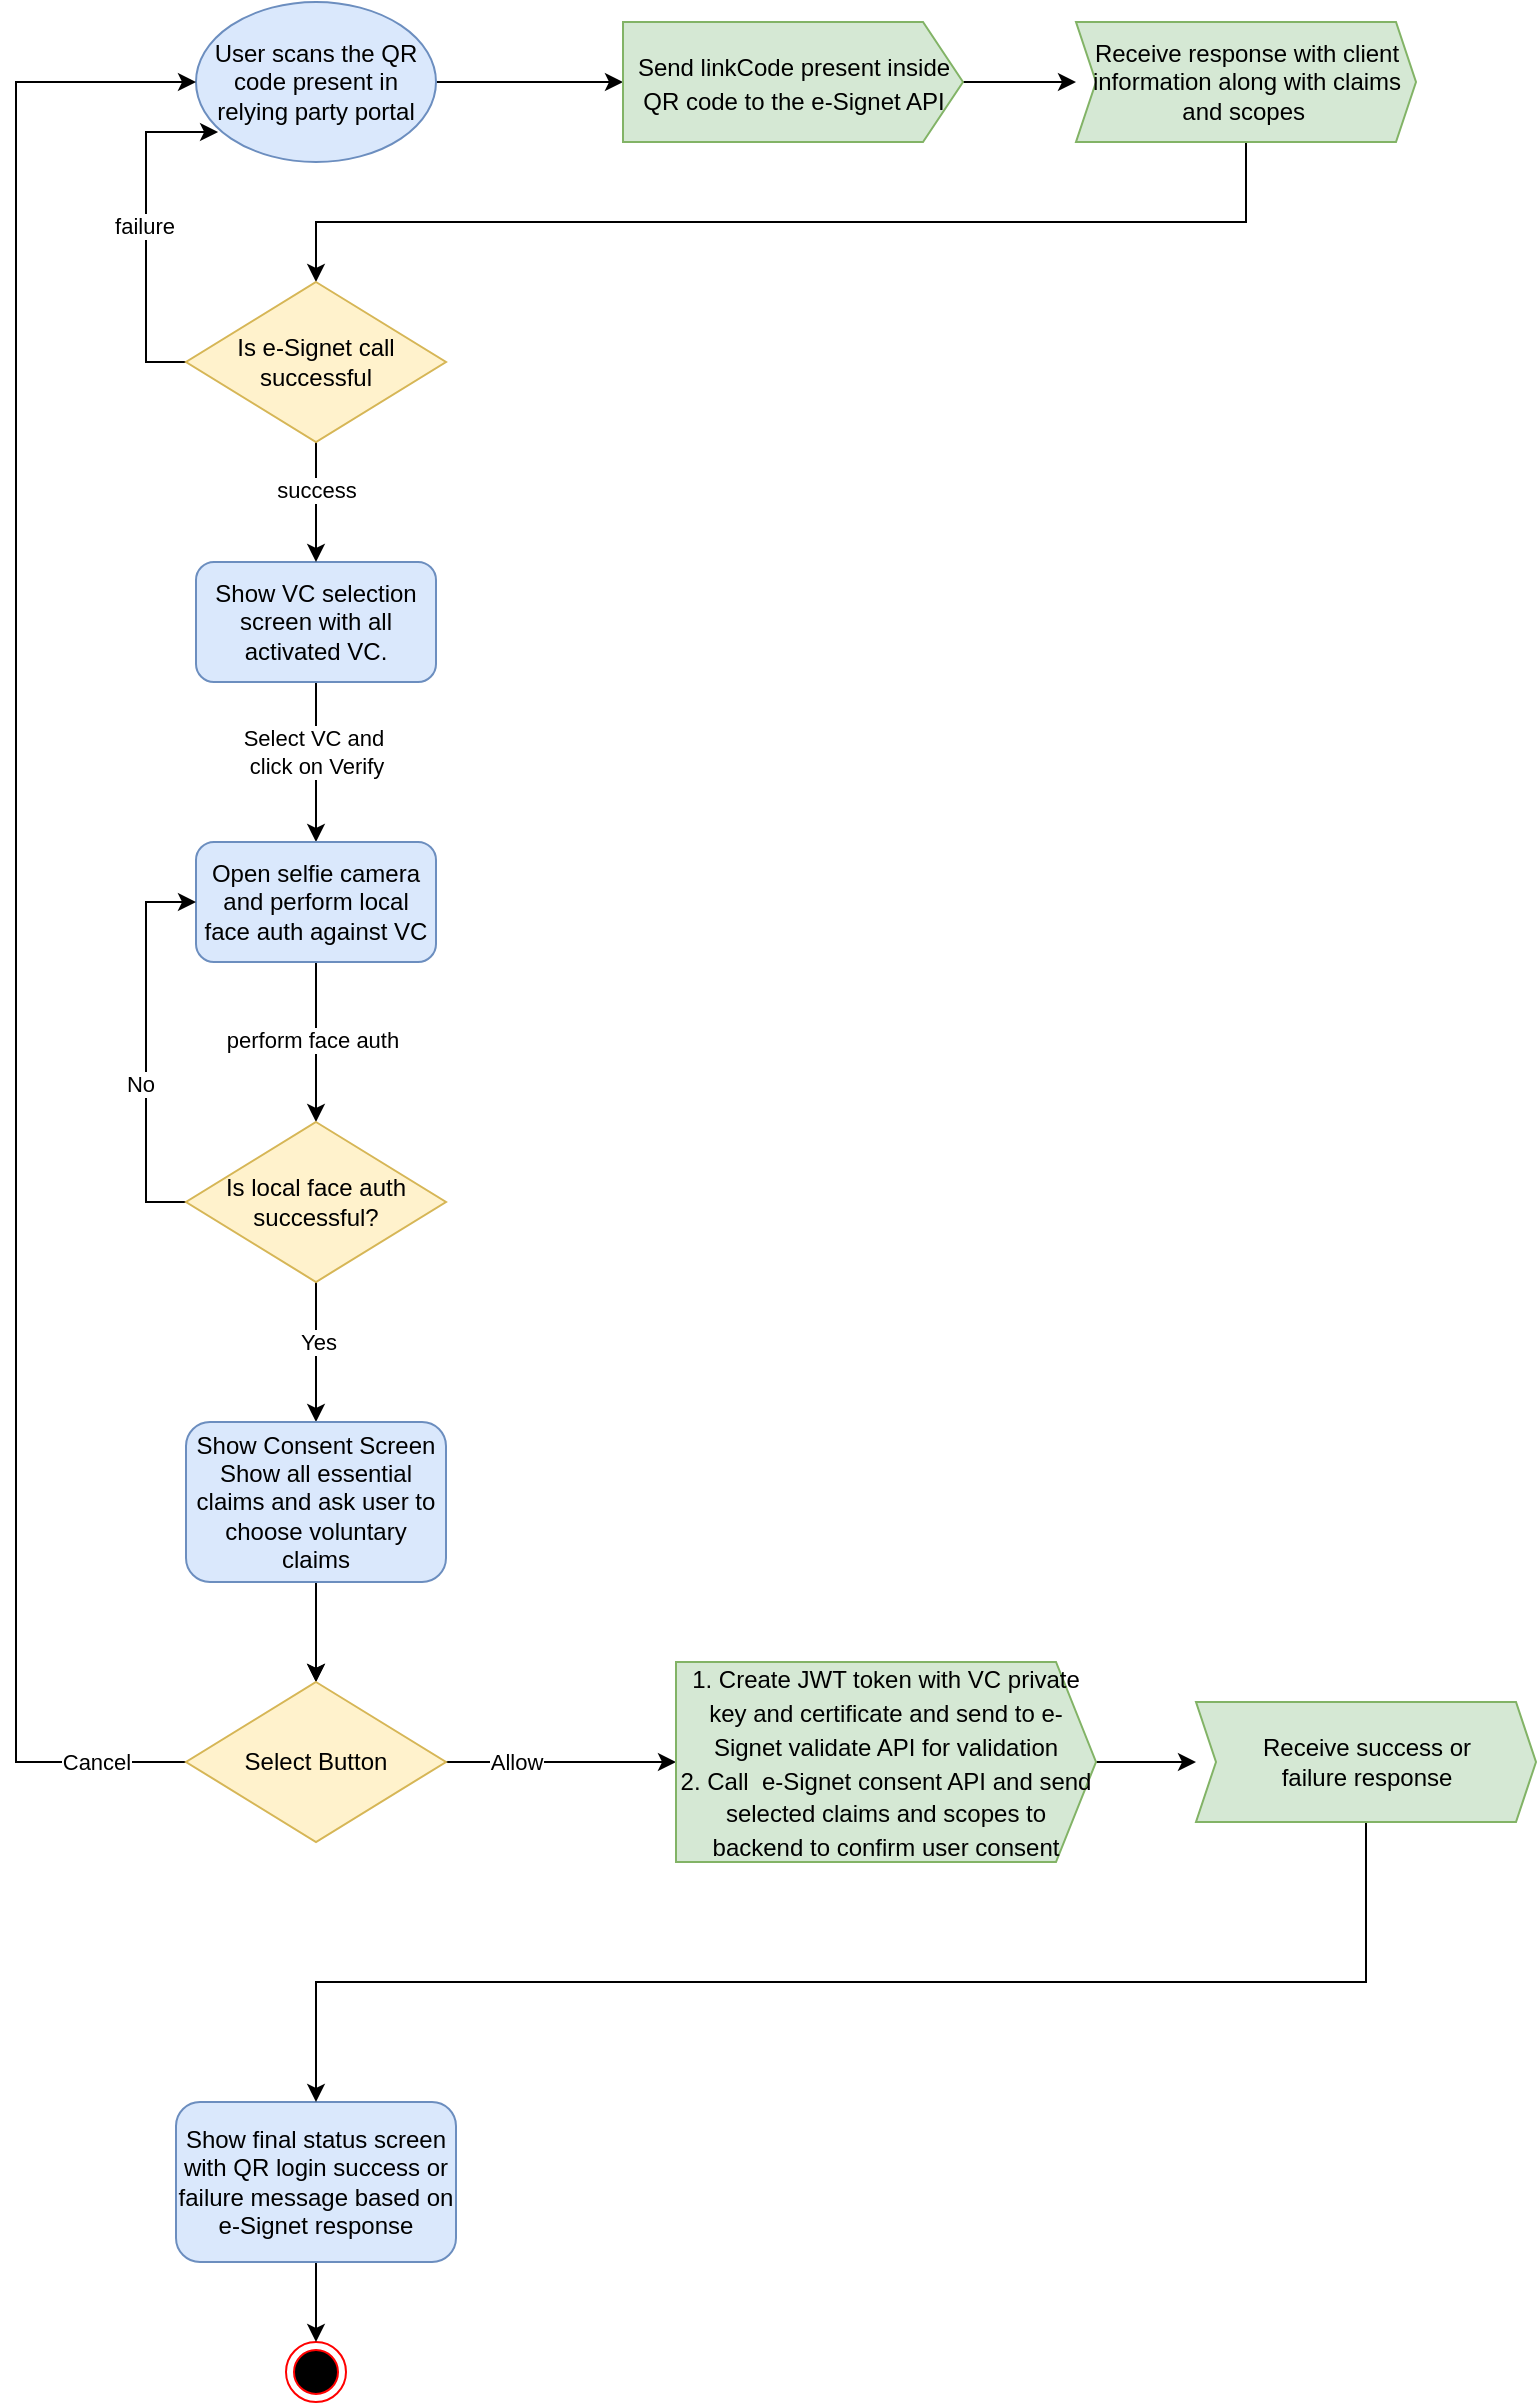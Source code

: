 <mxfile version="21.1.2" type="device">
  <diagram name="Page-1" id="93VnuNxYh2gsQvyITQv-">
    <mxGraphModel dx="1811" dy="589" grid="1" gridSize="10" guides="1" tooltips="1" connect="1" arrows="1" fold="1" page="1" pageScale="1" pageWidth="827" pageHeight="1169" math="0" shadow="0">
      <root>
        <mxCell id="0" />
        <mxCell id="1" parent="0" />
        <mxCell id="WAZ4GPwKuYtBpsJgTXGQ-4" value="" style="edgeStyle=orthogonalEdgeStyle;rounded=0;orthogonalLoop=1;jettySize=auto;html=1;" edge="1" parent="1" source="Qxa5S_glfbw3jdkzJXX0-1" target="WAZ4GPwKuYtBpsJgTXGQ-2">
          <mxGeometry relative="1" as="geometry" />
        </mxCell>
        <mxCell id="Qxa5S_glfbw3jdkzJXX0-1" value="User scans the QR code present in relying party portal" style="ellipse;whiteSpace=wrap;html=1;fillColor=#dae8fc;strokeColor=#6c8ebf;" parent="1" vertex="1">
          <mxGeometry x="30" y="210" width="120" height="80" as="geometry" />
        </mxCell>
        <mxCell id="1QkmKIXsnP00DaD5SYNQ-26" value="" style="ellipse;html=1;shape=endState;fillColor=#000000;strokeColor=#ff0000;" parent="1" vertex="1">
          <mxGeometry x="75" y="1380" width="30" height="30" as="geometry" />
        </mxCell>
        <mxCell id="WAZ4GPwKuYtBpsJgTXGQ-13" value="" style="edgeStyle=orthogonalEdgeStyle;rounded=0;orthogonalLoop=1;jettySize=auto;html=1;" edge="1" parent="1" source="qRXAyHgxc0ocoIdJP8oU-1" target="WAZ4GPwKuYtBpsJgTXGQ-12">
          <mxGeometry relative="1" as="geometry" />
        </mxCell>
        <mxCell id="WAZ4GPwKuYtBpsJgTXGQ-14" value="Select VC and&amp;nbsp;&lt;br&gt;click on Verify" style="edgeLabel;html=1;align=center;verticalAlign=middle;resizable=0;points=[];" vertex="1" connectable="0" parent="WAZ4GPwKuYtBpsJgTXGQ-13">
          <mxGeometry x="-0.362" y="-2" relative="1" as="geometry">
            <mxPoint x="2" y="9" as="offset" />
          </mxGeometry>
        </mxCell>
        <mxCell id="qRXAyHgxc0ocoIdJP8oU-1" value="Show VC selection screen with all activated VC." style="rounded=1;whiteSpace=wrap;html=1;fillColor=#dae8fc;strokeColor=#6c8ebf;" parent="1" vertex="1">
          <mxGeometry x="30" y="490" width="120" height="60" as="geometry" />
        </mxCell>
        <mxCell id="WAZ4GPwKuYtBpsJgTXGQ-5" value="" style="edgeStyle=orthogonalEdgeStyle;rounded=0;orthogonalLoop=1;jettySize=auto;html=1;" edge="1" parent="1" source="WAZ4GPwKuYtBpsJgTXGQ-2" target="WAZ4GPwKuYtBpsJgTXGQ-3">
          <mxGeometry relative="1" as="geometry" />
        </mxCell>
        <mxCell id="WAZ4GPwKuYtBpsJgTXGQ-2" value="&lt;font style=&quot;font-size: 12px;&quot;&gt;Send linkCode present inside QR code to the e-Signet API&lt;br&gt;&lt;/font&gt;" style="html=1;shape=mxgraph.infographic.ribbonSimple;notch1=0;notch2=20;align=center;verticalAlign=middle;fontSize=14;fontStyle=0;whiteSpace=wrap;fillColor=#d5e8d4;strokeColor=#82b366;" vertex="1" parent="1">
          <mxGeometry x="243.5" y="220" width="170" height="60" as="geometry" />
        </mxCell>
        <mxCell id="WAZ4GPwKuYtBpsJgTXGQ-7" style="edgeStyle=orthogonalEdgeStyle;rounded=0;orthogonalLoop=1;jettySize=auto;html=1;" edge="1" parent="1" source="WAZ4GPwKuYtBpsJgTXGQ-3" target="WAZ4GPwKuYtBpsJgTXGQ-6">
          <mxGeometry relative="1" as="geometry">
            <Array as="points">
              <mxPoint x="555" y="320" />
              <mxPoint x="90" y="320" />
            </Array>
          </mxGeometry>
        </mxCell>
        <mxCell id="WAZ4GPwKuYtBpsJgTXGQ-3" value="Receive response with client&lt;br&gt;information along with claims&lt;br&gt;and scopes&amp;nbsp;" style="html=1;shadow=0;dashed=0;align=center;verticalAlign=middle;shape=mxgraph.arrows2.arrow;dy=0;dx=10;notch=10;fillColor=#d5e8d4;strokeColor=#82b366;" vertex="1" parent="1">
          <mxGeometry x="470" y="220" width="170" height="60" as="geometry" />
        </mxCell>
        <mxCell id="WAZ4GPwKuYtBpsJgTXGQ-8" style="edgeStyle=orthogonalEdgeStyle;rounded=0;orthogonalLoop=1;jettySize=auto;html=1;entryX=0.092;entryY=0.813;entryDx=0;entryDy=0;exitX=0;exitY=0.5;exitDx=0;exitDy=0;entryPerimeter=0;" edge="1" parent="1" source="WAZ4GPwKuYtBpsJgTXGQ-6" target="Qxa5S_glfbw3jdkzJXX0-1">
          <mxGeometry relative="1" as="geometry">
            <Array as="points">
              <mxPoint x="5" y="390" />
              <mxPoint x="5" y="275" />
            </Array>
          </mxGeometry>
        </mxCell>
        <mxCell id="WAZ4GPwKuYtBpsJgTXGQ-11" value="failure" style="edgeLabel;html=1;align=center;verticalAlign=middle;resizable=0;points=[];" vertex="1" connectable="0" parent="WAZ4GPwKuYtBpsJgTXGQ-8">
          <mxGeometry x="0.032" y="1" relative="1" as="geometry">
            <mxPoint as="offset" />
          </mxGeometry>
        </mxCell>
        <mxCell id="WAZ4GPwKuYtBpsJgTXGQ-9" value="" style="edgeStyle=orthogonalEdgeStyle;rounded=0;orthogonalLoop=1;jettySize=auto;html=1;" edge="1" parent="1" source="WAZ4GPwKuYtBpsJgTXGQ-6" target="qRXAyHgxc0ocoIdJP8oU-1">
          <mxGeometry relative="1" as="geometry" />
        </mxCell>
        <mxCell id="WAZ4GPwKuYtBpsJgTXGQ-10" value="success" style="edgeLabel;html=1;align=center;verticalAlign=middle;resizable=0;points=[];" vertex="1" connectable="0" parent="WAZ4GPwKuYtBpsJgTXGQ-9">
          <mxGeometry x="-0.225" relative="1" as="geometry">
            <mxPoint as="offset" />
          </mxGeometry>
        </mxCell>
        <mxCell id="WAZ4GPwKuYtBpsJgTXGQ-6" value="Is e-Signet call successful" style="rhombus;whiteSpace=wrap;html=1;fillColor=#fff2cc;strokeColor=#d6b656;" vertex="1" parent="1">
          <mxGeometry x="25" y="350" width="130" height="80" as="geometry" />
        </mxCell>
        <mxCell id="WAZ4GPwKuYtBpsJgTXGQ-19" value="" style="edgeStyle=orthogonalEdgeStyle;rounded=0;orthogonalLoop=1;jettySize=auto;html=1;" edge="1" parent="1" source="WAZ4GPwKuYtBpsJgTXGQ-12" target="WAZ4GPwKuYtBpsJgTXGQ-15">
          <mxGeometry relative="1" as="geometry" />
        </mxCell>
        <mxCell id="WAZ4GPwKuYtBpsJgTXGQ-20" value="perform face auth" style="edgeLabel;html=1;align=center;verticalAlign=middle;resizable=0;points=[];" vertex="1" connectable="0" parent="WAZ4GPwKuYtBpsJgTXGQ-19">
          <mxGeometry x="-0.033" y="-2" relative="1" as="geometry">
            <mxPoint as="offset" />
          </mxGeometry>
        </mxCell>
        <mxCell id="WAZ4GPwKuYtBpsJgTXGQ-12" value="Open selfie camera and perform local face auth against VC" style="rounded=1;whiteSpace=wrap;html=1;fillColor=#dae8fc;strokeColor=#6c8ebf;" vertex="1" parent="1">
          <mxGeometry x="30" y="630" width="120" height="60" as="geometry" />
        </mxCell>
        <mxCell id="WAZ4GPwKuYtBpsJgTXGQ-17" style="edgeStyle=orthogonalEdgeStyle;rounded=0;orthogonalLoop=1;jettySize=auto;html=1;entryX=0;entryY=0.5;entryDx=0;entryDy=0;exitX=0;exitY=0.5;exitDx=0;exitDy=0;" edge="1" parent="1" source="WAZ4GPwKuYtBpsJgTXGQ-15" target="WAZ4GPwKuYtBpsJgTXGQ-12">
          <mxGeometry relative="1" as="geometry" />
        </mxCell>
        <mxCell id="WAZ4GPwKuYtBpsJgTXGQ-18" value="No" style="edgeLabel;html=1;align=center;verticalAlign=middle;resizable=0;points=[];" vertex="1" connectable="0" parent="WAZ4GPwKuYtBpsJgTXGQ-17">
          <mxGeometry x="-0.189" y="3" relative="1" as="geometry">
            <mxPoint as="offset" />
          </mxGeometry>
        </mxCell>
        <mxCell id="WAZ4GPwKuYtBpsJgTXGQ-22" value="" style="edgeStyle=orthogonalEdgeStyle;rounded=0;orthogonalLoop=1;jettySize=auto;html=1;" edge="1" parent="1" source="WAZ4GPwKuYtBpsJgTXGQ-15" target="WAZ4GPwKuYtBpsJgTXGQ-21">
          <mxGeometry relative="1" as="geometry" />
        </mxCell>
        <mxCell id="WAZ4GPwKuYtBpsJgTXGQ-23" value="Yes" style="edgeLabel;html=1;align=center;verticalAlign=middle;resizable=0;points=[];" vertex="1" connectable="0" parent="WAZ4GPwKuYtBpsJgTXGQ-22">
          <mxGeometry x="-0.143" y="1" relative="1" as="geometry">
            <mxPoint as="offset" />
          </mxGeometry>
        </mxCell>
        <mxCell id="WAZ4GPwKuYtBpsJgTXGQ-15" value="Is local face auth successful?" style="rhombus;whiteSpace=wrap;html=1;fillColor=#fff2cc;strokeColor=#d6b656;" vertex="1" parent="1">
          <mxGeometry x="25" y="770" width="130" height="80" as="geometry" />
        </mxCell>
        <mxCell id="WAZ4GPwKuYtBpsJgTXGQ-37" value="" style="edgeStyle=orthogonalEdgeStyle;rounded=0;orthogonalLoop=1;jettySize=auto;html=1;" edge="1" parent="1" source="WAZ4GPwKuYtBpsJgTXGQ-21" target="WAZ4GPwKuYtBpsJgTXGQ-24">
          <mxGeometry relative="1" as="geometry" />
        </mxCell>
        <mxCell id="WAZ4GPwKuYtBpsJgTXGQ-39" value="" style="edgeStyle=orthogonalEdgeStyle;rounded=0;orthogonalLoop=1;jettySize=auto;html=1;" edge="1" parent="1" source="WAZ4GPwKuYtBpsJgTXGQ-21" target="WAZ4GPwKuYtBpsJgTXGQ-24">
          <mxGeometry relative="1" as="geometry" />
        </mxCell>
        <mxCell id="WAZ4GPwKuYtBpsJgTXGQ-21" value="Show Consent Screen&lt;br&gt;Show all essential claims and ask user to choose voluntary claims" style="rounded=1;whiteSpace=wrap;html=1;fillColor=#dae8fc;strokeColor=#6c8ebf;" vertex="1" parent="1">
          <mxGeometry x="25" y="920" width="130" height="80" as="geometry" />
        </mxCell>
        <mxCell id="WAZ4GPwKuYtBpsJgTXGQ-25" style="edgeStyle=orthogonalEdgeStyle;rounded=0;orthogonalLoop=1;jettySize=auto;html=1;entryX=0;entryY=0.5;entryDx=0;entryDy=0;exitX=0;exitY=0.5;exitDx=0;exitDy=0;" edge="1" parent="1" source="WAZ4GPwKuYtBpsJgTXGQ-24" target="Qxa5S_glfbw3jdkzJXX0-1">
          <mxGeometry relative="1" as="geometry">
            <mxPoint x="-100" y="250" as="targetPoint" />
            <Array as="points">
              <mxPoint x="-60" y="1090" />
              <mxPoint x="-60" y="250" />
            </Array>
          </mxGeometry>
        </mxCell>
        <mxCell id="WAZ4GPwKuYtBpsJgTXGQ-27" value="Cancel" style="edgeLabel;html=1;align=center;verticalAlign=middle;resizable=0;points=[];" vertex="1" connectable="0" parent="WAZ4GPwKuYtBpsJgTXGQ-25">
          <mxGeometry x="-0.874" y="1" relative="1" as="geometry">
            <mxPoint x="19" y="-1" as="offset" />
          </mxGeometry>
        </mxCell>
        <mxCell id="WAZ4GPwKuYtBpsJgTXGQ-33" value="" style="edgeStyle=orthogonalEdgeStyle;rounded=0;orthogonalLoop=1;jettySize=auto;html=1;" edge="1" parent="1" source="WAZ4GPwKuYtBpsJgTXGQ-24" target="WAZ4GPwKuYtBpsJgTXGQ-31">
          <mxGeometry relative="1" as="geometry" />
        </mxCell>
        <mxCell id="WAZ4GPwKuYtBpsJgTXGQ-34" value="Allow" style="edgeLabel;html=1;align=center;verticalAlign=middle;resizable=0;points=[];" vertex="1" connectable="0" parent="WAZ4GPwKuYtBpsJgTXGQ-33">
          <mxGeometry x="-0.687" relative="1" as="geometry">
            <mxPoint x="17" as="offset" />
          </mxGeometry>
        </mxCell>
        <mxCell id="WAZ4GPwKuYtBpsJgTXGQ-24" value="Select Button" style="rhombus;whiteSpace=wrap;html=1;fillColor=#fff2cc;strokeColor=#d6b656;" vertex="1" parent="1">
          <mxGeometry x="25" y="1050" width="130" height="80" as="geometry" />
        </mxCell>
        <mxCell id="WAZ4GPwKuYtBpsJgTXGQ-36" value="" style="edgeStyle=orthogonalEdgeStyle;rounded=0;orthogonalLoop=1;jettySize=auto;html=1;" edge="1" parent="1" source="WAZ4GPwKuYtBpsJgTXGQ-28" target="1QkmKIXsnP00DaD5SYNQ-26">
          <mxGeometry relative="1" as="geometry" />
        </mxCell>
        <mxCell id="WAZ4GPwKuYtBpsJgTXGQ-28" value="Show final status screen with QR login success or failure message based on e-Signet response" style="rounded=1;whiteSpace=wrap;html=1;fillColor=#dae8fc;strokeColor=#6c8ebf;" vertex="1" parent="1">
          <mxGeometry x="20" y="1260" width="140" height="80" as="geometry" />
        </mxCell>
        <mxCell id="WAZ4GPwKuYtBpsJgTXGQ-30" value="" style="edgeStyle=orthogonalEdgeStyle;rounded=0;orthogonalLoop=1;jettySize=auto;html=1;" edge="1" parent="1" source="WAZ4GPwKuYtBpsJgTXGQ-31" target="WAZ4GPwKuYtBpsJgTXGQ-32">
          <mxGeometry relative="1" as="geometry" />
        </mxCell>
        <mxCell id="WAZ4GPwKuYtBpsJgTXGQ-31" value="&lt;font style=&quot;font-size: 12px;&quot;&gt;1. Create JWT token with VC private key and certificate and send to e-Signet validate API for validation&lt;br&gt;2. Call&amp;nbsp;&amp;nbsp;e-Signet consent API&amp;nbsp;and send selected claims and scopes to backend to confirm user consent&lt;br&gt;&lt;/font&gt;" style="html=1;shape=mxgraph.infographic.ribbonSimple;notch1=0;notch2=20;align=center;verticalAlign=middle;fontSize=14;fontStyle=0;whiteSpace=wrap;fillColor=#d5e8d4;strokeColor=#82b366;" vertex="1" parent="1">
          <mxGeometry x="270" y="1040" width="210" height="100" as="geometry" />
        </mxCell>
        <mxCell id="WAZ4GPwKuYtBpsJgTXGQ-35" style="edgeStyle=orthogonalEdgeStyle;rounded=0;orthogonalLoop=1;jettySize=auto;html=1;" edge="1" parent="1" source="WAZ4GPwKuYtBpsJgTXGQ-32" target="WAZ4GPwKuYtBpsJgTXGQ-28">
          <mxGeometry relative="1" as="geometry">
            <Array as="points">
              <mxPoint x="615" y="1200" />
              <mxPoint x="90" y="1200" />
            </Array>
          </mxGeometry>
        </mxCell>
        <mxCell id="WAZ4GPwKuYtBpsJgTXGQ-32" value="Receive success or &lt;br&gt;failure response" style="html=1;shadow=0;dashed=0;align=center;verticalAlign=middle;shape=mxgraph.arrows2.arrow;dy=0;dx=10;notch=10;fillColor=#d5e8d4;strokeColor=#82b366;" vertex="1" parent="1">
          <mxGeometry x="530" y="1060" width="170" height="60" as="geometry" />
        </mxCell>
      </root>
    </mxGraphModel>
  </diagram>
</mxfile>
